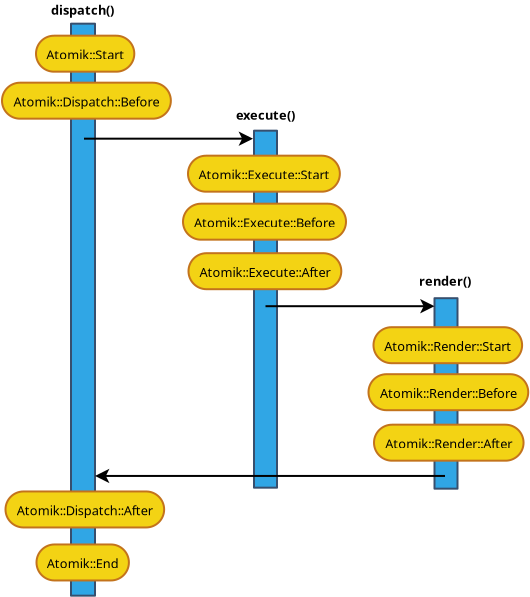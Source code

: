 <?xml version="1.0" encoding="UTF-8"?>
<dia:diagram xmlns:dia="http://www.lysator.liu.se/~alla/dia/">
  <dia:layer name="Arrière-plan" visible="true">
    <dia:object type="Standard - Box" version="0" id="O0">
      <dia:attribute name="obj_pos">
        <dia:point val="14.75,9.75"/>
      </dia:attribute>
      <dia:attribute name="obj_bb">
        <dia:rectangle val="14.7,9.7;16,38.4"/>
      </dia:attribute>
      <dia:attribute name="elem_corner">
        <dia:point val="14.75,9.75"/>
      </dia:attribute>
      <dia:attribute name="elem_width">
        <dia:real val="1.2"/>
      </dia:attribute>
      <dia:attribute name="elem_height">
        <dia:real val="28.6"/>
      </dia:attribute>
      <dia:attribute name="border_color">
        <dia:color val="#374f6e"/>
      </dia:attribute>
      <dia:attribute name="inner_color">
        <dia:color val="#30a6e5"/>
      </dia:attribute>
      <dia:attribute name="show_background">
        <dia:boolean val="true"/>
      </dia:attribute>
      <dia:attribute name="corner_radius">
        <dia:real val="1.175e-38"/>
      </dia:attribute>
    </dia:object>
    <dia:object type="Standard - Text" version="1" id="O1">
      <dia:attribute name="obj_pos">
        <dia:point val="13.75,9.3"/>
      </dia:attribute>
      <dia:attribute name="obj_bb">
        <dia:rectangle val="13.75,8.74;17.11,9.732"/>
      </dia:attribute>
      <dia:attribute name="text">
        <dia:composite type="text">
          <dia:attribute name="string">
            <dia:string>#dispatch()#</dia:string>
          </dia:attribute>
          <dia:attribute name="font">
            <dia:font family="sans" style="80" name="Helvetica-Bold"/>
          </dia:attribute>
          <dia:attribute name="height">
            <dia:real val="0.8"/>
          </dia:attribute>
          <dia:attribute name="pos">
            <dia:point val="13.75,9.3"/>
          </dia:attribute>
          <dia:attribute name="color">
            <dia:color val="#000000"/>
          </dia:attribute>
          <dia:attribute name="alignment">
            <dia:enum val="0"/>
          </dia:attribute>
        </dia:composite>
      </dia:attribute>
      <dia:attribute name="valign">
        <dia:enum val="3"/>
      </dia:attribute>
    </dia:object>
    <dia:object type="UML - Activity" version="0" id="O2">
      <dia:attribute name="obj_pos">
        <dia:point val="13,10.35"/>
      </dia:attribute>
      <dia:attribute name="obj_bb">
        <dia:rectangle val="13,10.35;17.858,12.15"/>
      </dia:attribute>
      <dia:attribute name="elem_corner">
        <dia:point val="13,10.35"/>
      </dia:attribute>
      <dia:attribute name="elem_width">
        <dia:real val="4.857"/>
      </dia:attribute>
      <dia:attribute name="elem_height">
        <dia:real val="1.8"/>
      </dia:attribute>
      <dia:attribute name="line_colour">
        <dia:color val="#c3731c"/>
      </dia:attribute>
      <dia:attribute name="fill_colour">
        <dia:color val="#f3d314"/>
      </dia:attribute>
      <dia:attribute name="text">
        <dia:composite type="text">
          <dia:attribute name="string">
            <dia:string>#Atomik::Start#</dia:string>
          </dia:attribute>
          <dia:attribute name="font">
            <dia:font family="sans" style="0" name="Helvetica"/>
          </dia:attribute>
          <dia:attribute name="height">
            <dia:real val="0.8"/>
          </dia:attribute>
          <dia:attribute name="pos">
            <dia:point val="15.429,11.393"/>
          </dia:attribute>
          <dia:attribute name="color">
            <dia:color val="#000000"/>
          </dia:attribute>
          <dia:attribute name="alignment">
            <dia:enum val="1"/>
          </dia:attribute>
        </dia:composite>
      </dia:attribute>
    </dia:object>
    <dia:object type="UML - Activity" version="0" id="O3">
      <dia:attribute name="obj_pos">
        <dia:point val="11.3,12.7"/>
      </dia:attribute>
      <dia:attribute name="obj_bb">
        <dia:rectangle val="11.3,12.7;19.593,14.5"/>
      </dia:attribute>
      <dia:attribute name="elem_corner">
        <dia:point val="11.3,12.7"/>
      </dia:attribute>
      <dia:attribute name="elem_width">
        <dia:real val="8.293"/>
      </dia:attribute>
      <dia:attribute name="elem_height">
        <dia:real val="1.8"/>
      </dia:attribute>
      <dia:attribute name="line_colour">
        <dia:color val="#c3731c"/>
      </dia:attribute>
      <dia:attribute name="fill_colour">
        <dia:color val="#f3d314"/>
      </dia:attribute>
      <dia:attribute name="text">
        <dia:composite type="text">
          <dia:attribute name="string">
            <dia:string>#Atomik::Dispatch::Before#</dia:string>
          </dia:attribute>
          <dia:attribute name="font">
            <dia:font family="sans" style="0" name="Helvetica"/>
          </dia:attribute>
          <dia:attribute name="height">
            <dia:real val="0.8"/>
          </dia:attribute>
          <dia:attribute name="pos">
            <dia:point val="15.446,13.742"/>
          </dia:attribute>
          <dia:attribute name="color">
            <dia:color val="#000000"/>
          </dia:attribute>
          <dia:attribute name="alignment">
            <dia:enum val="1"/>
          </dia:attribute>
        </dia:composite>
      </dia:attribute>
    </dia:object>
    <dia:object type="Standard - Box" version="0" id="O4">
      <dia:attribute name="obj_pos">
        <dia:point val="23.9,15.1"/>
      </dia:attribute>
      <dia:attribute name="obj_bb">
        <dia:rectangle val="23.85,15.05;25.1,33"/>
      </dia:attribute>
      <dia:attribute name="elem_corner">
        <dia:point val="23.9,15.1"/>
      </dia:attribute>
      <dia:attribute name="elem_width">
        <dia:real val="1.15"/>
      </dia:attribute>
      <dia:attribute name="elem_height">
        <dia:real val="17.85"/>
      </dia:attribute>
      <dia:attribute name="border_color">
        <dia:color val="#374f6e"/>
      </dia:attribute>
      <dia:attribute name="inner_color">
        <dia:color val="#30a6e5"/>
      </dia:attribute>
      <dia:attribute name="show_background">
        <dia:boolean val="true"/>
      </dia:attribute>
      <dia:attribute name="corner_radius">
        <dia:real val="1.175e-38"/>
      </dia:attribute>
    </dia:object>
    <dia:object type="UML - Activity" version="0" id="O5">
      <dia:attribute name="obj_pos">
        <dia:point val="20.6,16.35"/>
      </dia:attribute>
      <dia:attribute name="obj_bb">
        <dia:rectangle val="20.6,16.35;28.18,18.15"/>
      </dia:attribute>
      <dia:attribute name="elem_corner">
        <dia:point val="20.6,16.35"/>
      </dia:attribute>
      <dia:attribute name="elem_width">
        <dia:real val="7.58"/>
      </dia:attribute>
      <dia:attribute name="elem_height">
        <dia:real val="1.8"/>
      </dia:attribute>
      <dia:attribute name="line_colour">
        <dia:color val="#c3731c"/>
      </dia:attribute>
      <dia:attribute name="fill_colour">
        <dia:color val="#f3d314"/>
      </dia:attribute>
      <dia:attribute name="text">
        <dia:composite type="text">
          <dia:attribute name="string">
            <dia:string>#Atomik::Execute::Start#</dia:string>
          </dia:attribute>
          <dia:attribute name="font">
            <dia:font family="sans" style="0" name="Helvetica"/>
          </dia:attribute>
          <dia:attribute name="height">
            <dia:real val="0.8"/>
          </dia:attribute>
          <dia:attribute name="pos">
            <dia:point val="24.39,17.392"/>
          </dia:attribute>
          <dia:attribute name="color">
            <dia:color val="#000000"/>
          </dia:attribute>
          <dia:attribute name="alignment">
            <dia:enum val="1"/>
          </dia:attribute>
        </dia:composite>
      </dia:attribute>
    </dia:object>
    <dia:object type="UML - Activity" version="0" id="O6">
      <dia:attribute name="obj_pos">
        <dia:point val="20.35,18.75"/>
      </dia:attribute>
      <dia:attribute name="obj_bb">
        <dia:rectangle val="20.35,18.75;28.413,20.55"/>
      </dia:attribute>
      <dia:attribute name="elem_corner">
        <dia:point val="20.35,18.75"/>
      </dia:attribute>
      <dia:attribute name="elem_width">
        <dia:real val="8.062"/>
      </dia:attribute>
      <dia:attribute name="elem_height">
        <dia:real val="1.8"/>
      </dia:attribute>
      <dia:attribute name="line_colour">
        <dia:color val="#c3731c"/>
      </dia:attribute>
      <dia:attribute name="fill_colour">
        <dia:color val="#f3d314"/>
      </dia:attribute>
      <dia:attribute name="text">
        <dia:composite type="text">
          <dia:attribute name="string">
            <dia:string>#Atomik::Execute::Before#</dia:string>
          </dia:attribute>
          <dia:attribute name="font">
            <dia:font family="sans" style="0" name="Helvetica"/>
          </dia:attribute>
          <dia:attribute name="height">
            <dia:real val="0.8"/>
          </dia:attribute>
          <dia:attribute name="pos">
            <dia:point val="24.381,19.793"/>
          </dia:attribute>
          <dia:attribute name="color">
            <dia:color val="#000000"/>
          </dia:attribute>
          <dia:attribute name="alignment">
            <dia:enum val="1"/>
          </dia:attribute>
        </dia:composite>
      </dia:attribute>
    </dia:object>
    <dia:object type="UML - Activity" version="0" id="O7">
      <dia:attribute name="obj_pos">
        <dia:point val="20.625,21.225"/>
      </dia:attribute>
      <dia:attribute name="obj_bb">
        <dia:rectangle val="20.625,21.225;28.18,23.025"/>
      </dia:attribute>
      <dia:attribute name="elem_corner">
        <dia:point val="20.625,21.225"/>
      </dia:attribute>
      <dia:attribute name="elem_width">
        <dia:real val="7.555"/>
      </dia:attribute>
      <dia:attribute name="elem_height">
        <dia:real val="1.8"/>
      </dia:attribute>
      <dia:attribute name="line_colour">
        <dia:color val="#c3731c"/>
      </dia:attribute>
      <dia:attribute name="fill_colour">
        <dia:color val="#f3d314"/>
      </dia:attribute>
      <dia:attribute name="text">
        <dia:composite type="text">
          <dia:attribute name="string">
            <dia:string>#Atomik::Execute::After#</dia:string>
          </dia:attribute>
          <dia:attribute name="font">
            <dia:font family="sans" style="0" name="Helvetica"/>
          </dia:attribute>
          <dia:attribute name="height">
            <dia:real val="0.8"/>
          </dia:attribute>
          <dia:attribute name="pos">
            <dia:point val="24.402,22.267"/>
          </dia:attribute>
          <dia:attribute name="color">
            <dia:color val="#000000"/>
          </dia:attribute>
          <dia:attribute name="alignment">
            <dia:enum val="1"/>
          </dia:attribute>
        </dia:composite>
      </dia:attribute>
    </dia:object>
    <dia:object type="Standard - Line" version="0" id="O8">
      <dia:attribute name="obj_pos">
        <dia:point val="15.4,15.5"/>
      </dia:attribute>
      <dia:attribute name="obj_bb">
        <dia:rectangle val="15.35,15;23.9,16"/>
      </dia:attribute>
      <dia:attribute name="conn_endpoints">
        <dia:point val="15.4,15.5"/>
        <dia:point val="23.85,15.5"/>
      </dia:attribute>
      <dia:attribute name="numcp">
        <dia:int val="1"/>
      </dia:attribute>
      <dia:attribute name="end_arrow">
        <dia:enum val="22"/>
      </dia:attribute>
      <dia:attribute name="end_arrow_length">
        <dia:real val="0.5"/>
      </dia:attribute>
      <dia:attribute name="end_arrow_width">
        <dia:real val="0.5"/>
      </dia:attribute>
    </dia:object>
    <dia:object type="Standard - Box" version="0" id="O9">
      <dia:attribute name="obj_pos">
        <dia:point val="32.925,23.475"/>
      </dia:attribute>
      <dia:attribute name="obj_bb">
        <dia:rectangle val="32.875,23.425;34.125,33.05"/>
      </dia:attribute>
      <dia:attribute name="elem_corner">
        <dia:point val="32.925,23.475"/>
      </dia:attribute>
      <dia:attribute name="elem_width">
        <dia:real val="1.15"/>
      </dia:attribute>
      <dia:attribute name="elem_height">
        <dia:real val="9.525"/>
      </dia:attribute>
      <dia:attribute name="border_color">
        <dia:color val="#374f6e"/>
      </dia:attribute>
      <dia:attribute name="inner_color">
        <dia:color val="#30a6e5"/>
      </dia:attribute>
      <dia:attribute name="show_background">
        <dia:boolean val="true"/>
      </dia:attribute>
      <dia:attribute name="corner_radius">
        <dia:real val="1.175e-38"/>
      </dia:attribute>
    </dia:object>
    <dia:object type="UML - Activity" version="0" id="O10">
      <dia:attribute name="obj_pos">
        <dia:point val="29.875,24.925"/>
      </dia:attribute>
      <dia:attribute name="obj_bb">
        <dia:rectangle val="29.875,24.925;37.193,26.725"/>
      </dia:attribute>
      <dia:attribute name="elem_corner">
        <dia:point val="29.875,24.925"/>
      </dia:attribute>
      <dia:attribute name="elem_width">
        <dia:real val="7.317"/>
      </dia:attribute>
      <dia:attribute name="elem_height">
        <dia:real val="1.8"/>
      </dia:attribute>
      <dia:attribute name="line_colour">
        <dia:color val="#c3731c"/>
      </dia:attribute>
      <dia:attribute name="fill_colour">
        <dia:color val="#f3d314"/>
      </dia:attribute>
      <dia:attribute name="text">
        <dia:composite type="text">
          <dia:attribute name="string">
            <dia:string>#Atomik::Render::Start#</dia:string>
          </dia:attribute>
          <dia:attribute name="font">
            <dia:font family="sans" style="0" name="Helvetica"/>
          </dia:attribute>
          <dia:attribute name="height">
            <dia:real val="0.8"/>
          </dia:attribute>
          <dia:attribute name="pos">
            <dia:point val="33.534,25.968"/>
          </dia:attribute>
          <dia:attribute name="color">
            <dia:color val="#000000"/>
          </dia:attribute>
          <dia:attribute name="alignment">
            <dia:enum val="1"/>
          </dia:attribute>
        </dia:composite>
      </dia:attribute>
    </dia:object>
    <dia:object type="UML - Activity" version="0" id="O11">
      <dia:attribute name="obj_pos">
        <dia:point val="29.625,27.275"/>
      </dia:attribute>
      <dia:attribute name="obj_bb">
        <dia:rectangle val="29.625,27.275;37.425,29.075"/>
      </dia:attribute>
      <dia:attribute name="elem_corner">
        <dia:point val="29.625,27.275"/>
      </dia:attribute>
      <dia:attribute name="elem_width">
        <dia:real val="7.8"/>
      </dia:attribute>
      <dia:attribute name="elem_height">
        <dia:real val="1.8"/>
      </dia:attribute>
      <dia:attribute name="line_colour">
        <dia:color val="#c3731c"/>
      </dia:attribute>
      <dia:attribute name="fill_colour">
        <dia:color val="#f3d314"/>
      </dia:attribute>
      <dia:attribute name="text">
        <dia:composite type="text">
          <dia:attribute name="string">
            <dia:string>#Atomik::Render::Before#</dia:string>
          </dia:attribute>
          <dia:attribute name="font">
            <dia:font family="sans" style="0" name="Helvetica"/>
          </dia:attribute>
          <dia:attribute name="height">
            <dia:real val="0.8"/>
          </dia:attribute>
          <dia:attribute name="pos">
            <dia:point val="33.525,28.317"/>
          </dia:attribute>
          <dia:attribute name="color">
            <dia:color val="#000000"/>
          </dia:attribute>
          <dia:attribute name="alignment">
            <dia:enum val="1"/>
          </dia:attribute>
        </dia:composite>
      </dia:attribute>
    </dia:object>
    <dia:object type="UML - Activity" version="0" id="O12">
      <dia:attribute name="obj_pos">
        <dia:point val="29.9,29.8"/>
      </dia:attribute>
      <dia:attribute name="obj_bb">
        <dia:rectangle val="29.9,29.8;37.193,31.6"/>
      </dia:attribute>
      <dia:attribute name="elem_corner">
        <dia:point val="29.9,29.8"/>
      </dia:attribute>
      <dia:attribute name="elem_width">
        <dia:real val="7.293"/>
      </dia:attribute>
      <dia:attribute name="elem_height">
        <dia:real val="1.8"/>
      </dia:attribute>
      <dia:attribute name="line_colour">
        <dia:color val="#c3731c"/>
      </dia:attribute>
      <dia:attribute name="fill_colour">
        <dia:color val="#f3d314"/>
      </dia:attribute>
      <dia:attribute name="text">
        <dia:composite type="text">
          <dia:attribute name="string">
            <dia:string>#Atomik::Render::After#</dia:string>
          </dia:attribute>
          <dia:attribute name="font">
            <dia:font family="sans" style="0" name="Helvetica"/>
          </dia:attribute>
          <dia:attribute name="height">
            <dia:real val="0.8"/>
          </dia:attribute>
          <dia:attribute name="pos">
            <dia:point val="33.546,30.843"/>
          </dia:attribute>
          <dia:attribute name="color">
            <dia:color val="#000000"/>
          </dia:attribute>
          <dia:attribute name="alignment">
            <dia:enum val="1"/>
          </dia:attribute>
        </dia:composite>
      </dia:attribute>
    </dia:object>
    <dia:object type="Standard - Line" version="0" id="O13">
      <dia:attribute name="obj_pos">
        <dia:point val="24.475,23.875"/>
      </dia:attribute>
      <dia:attribute name="obj_bb">
        <dia:rectangle val="24.425,23.375;32.975,24.375"/>
      </dia:attribute>
      <dia:attribute name="conn_endpoints">
        <dia:point val="24.475,23.875"/>
        <dia:point val="32.925,23.875"/>
      </dia:attribute>
      <dia:attribute name="numcp">
        <dia:int val="1"/>
      </dia:attribute>
      <dia:attribute name="end_arrow">
        <dia:enum val="22"/>
      </dia:attribute>
      <dia:attribute name="end_arrow_length">
        <dia:real val="0.5"/>
      </dia:attribute>
      <dia:attribute name="end_arrow_width">
        <dia:real val="0.5"/>
      </dia:attribute>
    </dia:object>
    <dia:object type="Standard - Line" version="0" id="O14">
      <dia:attribute name="obj_pos">
        <dia:point val="33.45,32.362"/>
      </dia:attribute>
      <dia:attribute name="obj_bb">
        <dia:rectangle val="15.9,31.863;33.5,32.862"/>
      </dia:attribute>
      <dia:attribute name="conn_endpoints">
        <dia:point val="33.45,32.362"/>
        <dia:point val="15.95,32.362"/>
      </dia:attribute>
      <dia:attribute name="numcp">
        <dia:int val="1"/>
      </dia:attribute>
      <dia:attribute name="end_arrow">
        <dia:enum val="22"/>
      </dia:attribute>
      <dia:attribute name="end_arrow_length">
        <dia:real val="0.5"/>
      </dia:attribute>
      <dia:attribute name="end_arrow_width">
        <dia:real val="0.5"/>
      </dia:attribute>
    </dia:object>
    <dia:object type="UML - Activity" version="0" id="O15">
      <dia:attribute name="obj_pos">
        <dia:point val="11.475,33.138"/>
      </dia:attribute>
      <dia:attribute name="obj_bb">
        <dia:rectangle val="11.475,33.138;19.26,34.938"/>
      </dia:attribute>
      <dia:attribute name="elem_corner">
        <dia:point val="11.475,33.138"/>
      </dia:attribute>
      <dia:attribute name="elem_width">
        <dia:real val="7.785"/>
      </dia:attribute>
      <dia:attribute name="elem_height">
        <dia:real val="1.8"/>
      </dia:attribute>
      <dia:attribute name="line_colour">
        <dia:color val="#c3731c"/>
      </dia:attribute>
      <dia:attribute name="fill_colour">
        <dia:color val="#f3d314"/>
      </dia:attribute>
      <dia:attribute name="text">
        <dia:composite type="text">
          <dia:attribute name="string">
            <dia:string>#Atomik::Dispatch::After#</dia:string>
          </dia:attribute>
          <dia:attribute name="font">
            <dia:font family="sans" style="0" name="Helvetica"/>
          </dia:attribute>
          <dia:attribute name="height">
            <dia:real val="0.8"/>
          </dia:attribute>
          <dia:attribute name="pos">
            <dia:point val="15.367,34.18"/>
          </dia:attribute>
          <dia:attribute name="color">
            <dia:color val="#000000"/>
          </dia:attribute>
          <dia:attribute name="alignment">
            <dia:enum val="1"/>
          </dia:attribute>
        </dia:composite>
      </dia:attribute>
    </dia:object>
    <dia:object type="UML - Activity" version="0" id="O16">
      <dia:attribute name="obj_pos">
        <dia:point val="13.025,35.788"/>
      </dia:attribute>
      <dia:attribute name="obj_bb">
        <dia:rectangle val="13.025,35.788;17.567,37.587"/>
      </dia:attribute>
      <dia:attribute name="elem_corner">
        <dia:point val="13.025,35.788"/>
      </dia:attribute>
      <dia:attribute name="elem_width">
        <dia:real val="4.543"/>
      </dia:attribute>
      <dia:attribute name="elem_height">
        <dia:real val="1.8"/>
      </dia:attribute>
      <dia:attribute name="line_colour">
        <dia:color val="#c3731c"/>
      </dia:attribute>
      <dia:attribute name="fill_colour">
        <dia:color val="#f3d314"/>
      </dia:attribute>
      <dia:attribute name="text">
        <dia:composite type="text">
          <dia:attribute name="string">
            <dia:string>#Atomik::End#</dia:string>
          </dia:attribute>
          <dia:attribute name="font">
            <dia:font family="sans" style="0" name="Helvetica"/>
          </dia:attribute>
          <dia:attribute name="height">
            <dia:real val="0.8"/>
          </dia:attribute>
          <dia:attribute name="pos">
            <dia:point val="15.296,36.83"/>
          </dia:attribute>
          <dia:attribute name="color">
            <dia:color val="#000000"/>
          </dia:attribute>
          <dia:attribute name="alignment">
            <dia:enum val="1"/>
          </dia:attribute>
        </dia:composite>
      </dia:attribute>
    </dia:object>
    <dia:object type="Standard - Text" version="1" id="O17">
      <dia:attribute name="obj_pos">
        <dia:point val="23,14.55"/>
      </dia:attribute>
      <dia:attribute name="obj_bb">
        <dia:rectangle val="23,13.99;26.145,14.982"/>
      </dia:attribute>
      <dia:attribute name="text">
        <dia:composite type="text">
          <dia:attribute name="string">
            <dia:string>#execute()#</dia:string>
          </dia:attribute>
          <dia:attribute name="font">
            <dia:font family="sans" style="80" name="Helvetica-Bold"/>
          </dia:attribute>
          <dia:attribute name="height">
            <dia:real val="0.8"/>
          </dia:attribute>
          <dia:attribute name="pos">
            <dia:point val="23,14.55"/>
          </dia:attribute>
          <dia:attribute name="color">
            <dia:color val="#000000"/>
          </dia:attribute>
          <dia:attribute name="alignment">
            <dia:enum val="0"/>
          </dia:attribute>
        </dia:composite>
      </dia:attribute>
      <dia:attribute name="valign">
        <dia:enum val="3"/>
      </dia:attribute>
    </dia:object>
    <dia:object type="Standard - Text" version="1" id="O18">
      <dia:attribute name="obj_pos">
        <dia:point val="32.15,22.85"/>
      </dia:attribute>
      <dia:attribute name="obj_bb">
        <dia:rectangle val="32.15,22.29;34.895,23.282"/>
      </dia:attribute>
      <dia:attribute name="text">
        <dia:composite type="text">
          <dia:attribute name="string">
            <dia:string>#render()#</dia:string>
          </dia:attribute>
          <dia:attribute name="font">
            <dia:font family="sans" style="80" name="Helvetica-Bold"/>
          </dia:attribute>
          <dia:attribute name="height">
            <dia:real val="0.8"/>
          </dia:attribute>
          <dia:attribute name="pos">
            <dia:point val="32.15,22.85"/>
          </dia:attribute>
          <dia:attribute name="color">
            <dia:color val="#000000"/>
          </dia:attribute>
          <dia:attribute name="alignment">
            <dia:enum val="0"/>
          </dia:attribute>
        </dia:composite>
      </dia:attribute>
      <dia:attribute name="valign">
        <dia:enum val="3"/>
      </dia:attribute>
    </dia:object>
  </dia:layer>
</dia:diagram>
